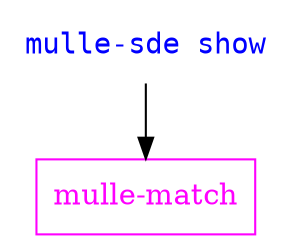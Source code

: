 digraph G {
    graph [rankdir = TD];

    node[shape=record];

    "mulle-sde show"  [ label="mulle-sde show", shape="none", fontname="monospace", fontcolor="blue"]

    "mulle-sde show"  -> "mulle-match"

    "mulle-match" [ color="magenta", fontcolor="magenta"]
}
